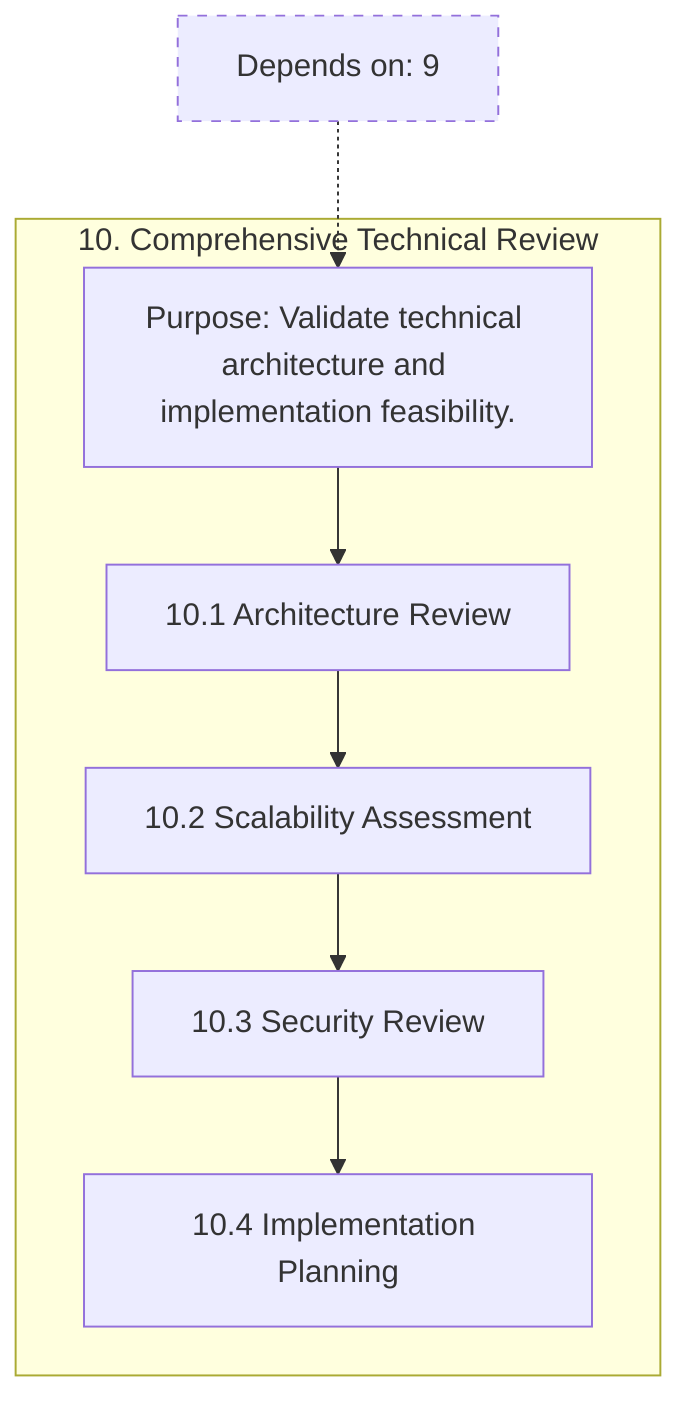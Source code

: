 flowchart TB
%% Stage 10 Detail
subgraph S10["10. Comprehensive Technical Review"]
  S10_root["Purpose: Validate technical architecture and implementation feasibility."]
  S10_A["10.1 Architecture Review"]
  S10_B["10.2 Scalability Assessment"]
  S10_C["10.3 Security Review"]
  S10_D["10.4 Implementation Planning"]
  S10_root --> S10_A --> S10_B --> S10_C --> S10_D
end
classDef dep stroke-dasharray: 5 5;
D10["Depends on: 9"]:::dep -.-> S10_root